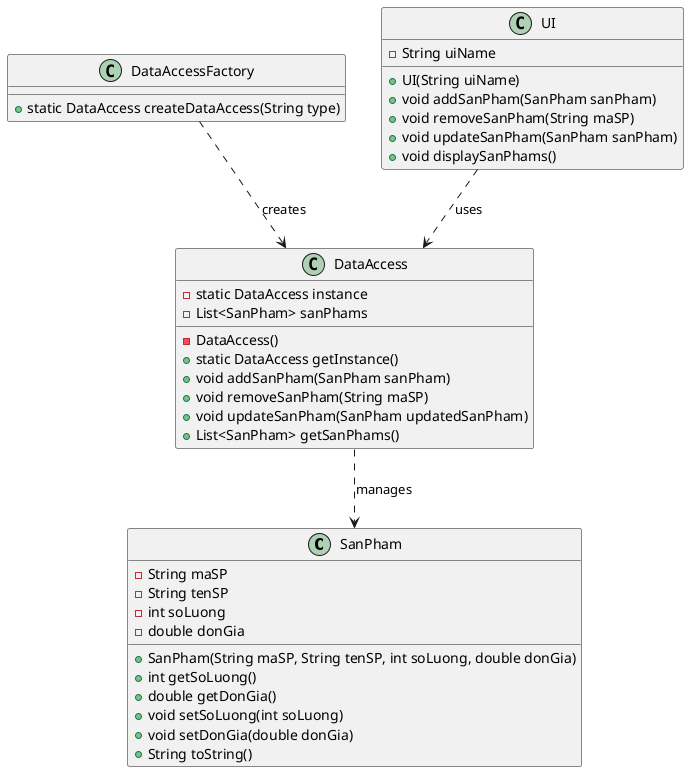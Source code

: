 @startuml
class SanPham {
    - String maSP
    - String tenSP
    - int soLuong
    - double donGia
    + SanPham(String maSP, String tenSP, int soLuong, double donGia)
    + int getSoLuong()
    + double getDonGia()
    + void setSoLuong(int soLuong)
    + void setDonGia(double donGia)
    + String toString()
}

class DataAccess {
    - static DataAccess instance
    - List<SanPham> sanPhams
    - DataAccess()
    + static DataAccess getInstance()
    + void addSanPham(SanPham sanPham)
    + void removeSanPham(String maSP)
    + void updateSanPham(SanPham updatedSanPham)
    + List<SanPham> getSanPhams()
}

class DataAccessFactory {
    + static DataAccess createDataAccess(String type)
}

class UI {
    - String uiName
    + UI(String uiName)
    + void addSanPham(SanPham sanPham)
    + void removeSanPham(String maSP)
    + void updateSanPham(SanPham sanPham)
    + void displaySanPhams()
}

UI ..> DataAccess : uses
DataAccessFactory ..> DataAccess : creates
DataAccess ..> SanPham : manages

@enduml
